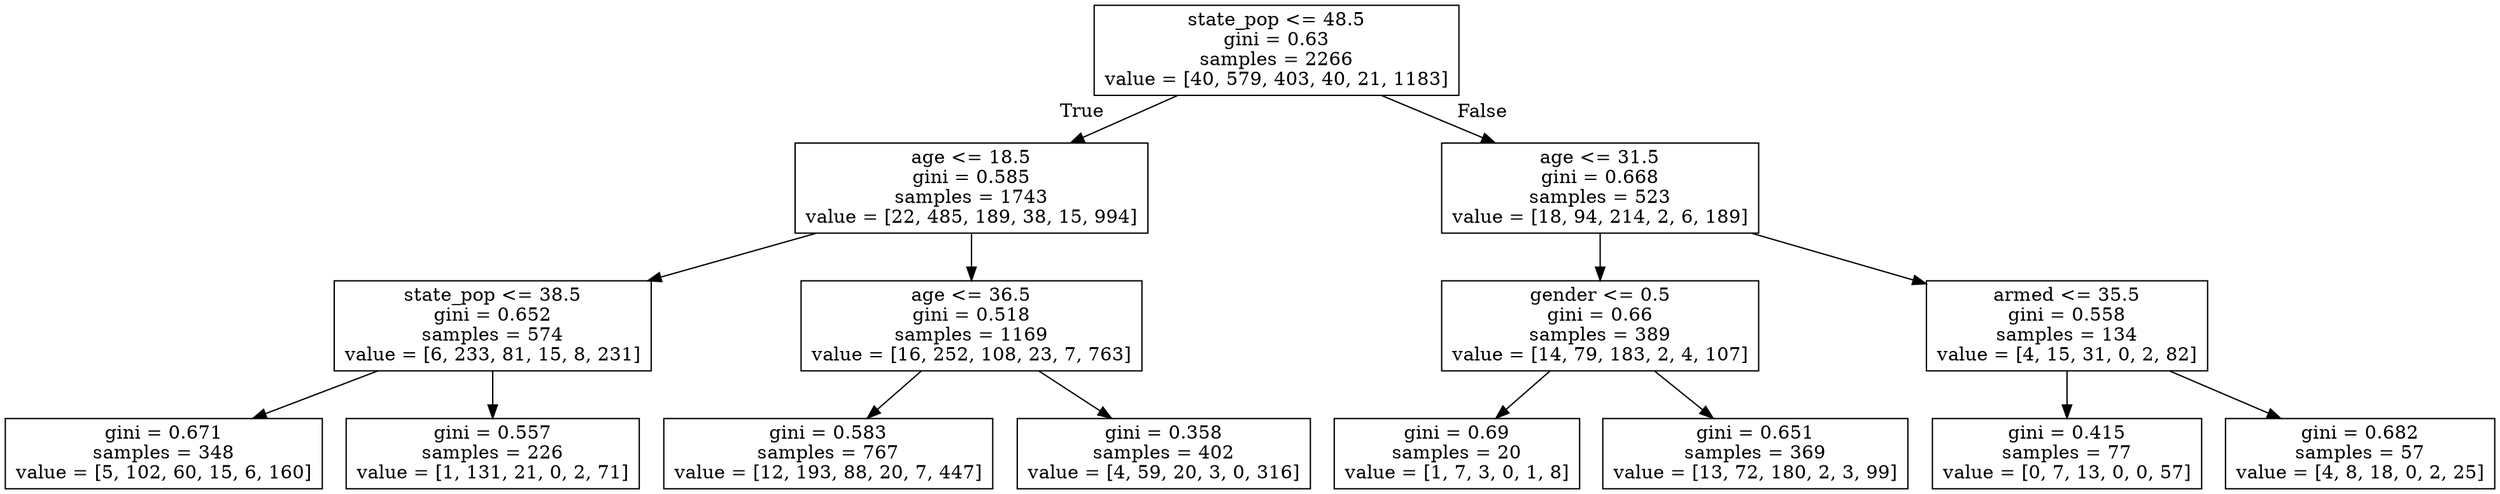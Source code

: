 digraph Tree {
node [shape=box] ;
0 [label="state_pop <= 48.5\ngini = 0.63\nsamples = 2266\nvalue = [40, 579, 403, 40, 21, 1183]"] ;
1 [label="age <= 18.5\ngini = 0.585\nsamples = 1743\nvalue = [22, 485, 189, 38, 15, 994]"] ;
0 -> 1 [labeldistance=2.5, labelangle=45, headlabel="True"] ;
2 [label="state_pop <= 38.5\ngini = 0.652\nsamples = 574\nvalue = [6, 233, 81, 15, 8, 231]"] ;
1 -> 2 ;
3 [label="gini = 0.671\nsamples = 348\nvalue = [5, 102, 60, 15, 6, 160]"] ;
2 -> 3 ;
4 [label="gini = 0.557\nsamples = 226\nvalue = [1, 131, 21, 0, 2, 71]"] ;
2 -> 4 ;
5 [label="age <= 36.5\ngini = 0.518\nsamples = 1169\nvalue = [16, 252, 108, 23, 7, 763]"] ;
1 -> 5 ;
6 [label="gini = 0.583\nsamples = 767\nvalue = [12, 193, 88, 20, 7, 447]"] ;
5 -> 6 ;
7 [label="gini = 0.358\nsamples = 402\nvalue = [4, 59, 20, 3, 0, 316]"] ;
5 -> 7 ;
8 [label="age <= 31.5\ngini = 0.668\nsamples = 523\nvalue = [18, 94, 214, 2, 6, 189]"] ;
0 -> 8 [labeldistance=2.5, labelangle=-45, headlabel="False"] ;
9 [label="gender <= 0.5\ngini = 0.66\nsamples = 389\nvalue = [14, 79, 183, 2, 4, 107]"] ;
8 -> 9 ;
10 [label="gini = 0.69\nsamples = 20\nvalue = [1, 7, 3, 0, 1, 8]"] ;
9 -> 10 ;
11 [label="gini = 0.651\nsamples = 369\nvalue = [13, 72, 180, 2, 3, 99]"] ;
9 -> 11 ;
12 [label="armed <= 35.5\ngini = 0.558\nsamples = 134\nvalue = [4, 15, 31, 0, 2, 82]"] ;
8 -> 12 ;
13 [label="gini = 0.415\nsamples = 77\nvalue = [0, 7, 13, 0, 0, 57]"] ;
12 -> 13 ;
14 [label="gini = 0.682\nsamples = 57\nvalue = [4, 8, 18, 0, 2, 25]"] ;
12 -> 14 ;
}